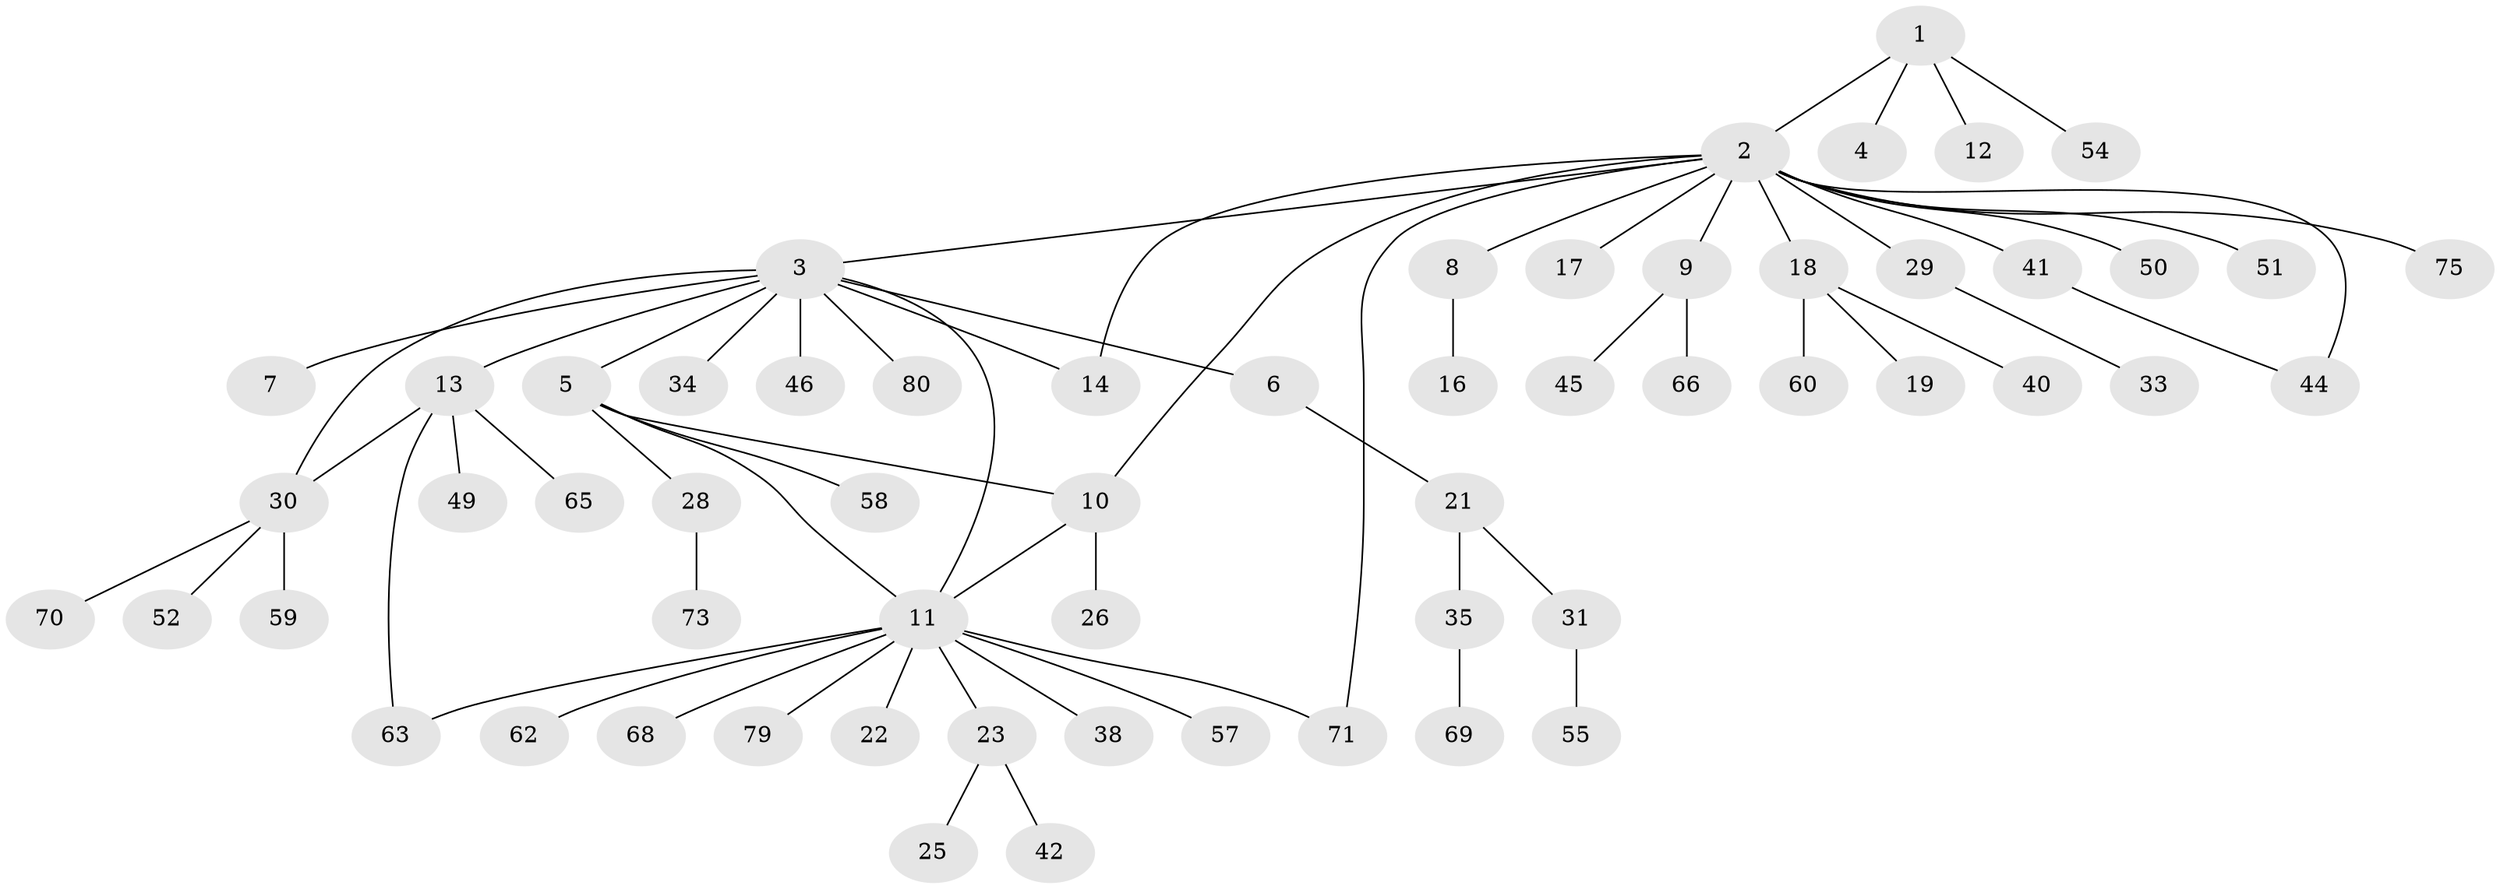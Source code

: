 // original degree distribution, {5: 0.0125, 16: 0.0125, 12: 0.025, 1: 0.575, 6: 0.025, 3: 0.0625, 2: 0.225, 4: 0.0625}
// Generated by graph-tools (version 1.1) at 2025/41/03/06/25 10:41:50]
// undirected, 59 vertices, 66 edges
graph export_dot {
graph [start="1"]
  node [color=gray90,style=filled];
  1 [super="+15"];
  2 [super="+48"];
  3 [super="+61"];
  4;
  5 [super="+74"];
  6 [super="+53"];
  7 [super="+37"];
  8;
  9 [super="+64"];
  10 [super="+24"];
  11 [super="+67"];
  12;
  13 [super="+72"];
  14;
  16;
  17 [super="+76"];
  18 [super="+20"];
  19;
  21 [super="+27"];
  22;
  23 [super="+47"];
  25;
  26;
  28;
  29 [super="+32"];
  30 [super="+36"];
  31 [super="+43"];
  33;
  34 [super="+39"];
  35 [super="+78"];
  38;
  40;
  41;
  42;
  44 [super="+77"];
  45 [super="+56"];
  46;
  49;
  50;
  51;
  52;
  54;
  55;
  57;
  58;
  59;
  60;
  62;
  63;
  65;
  66;
  68;
  69;
  70;
  71;
  73;
  75;
  79;
  80;
  1 -- 2;
  1 -- 4;
  1 -- 12;
  1 -- 54;
  2 -- 3;
  2 -- 8;
  2 -- 9;
  2 -- 10;
  2 -- 14;
  2 -- 17;
  2 -- 18;
  2 -- 29;
  2 -- 41;
  2 -- 50;
  2 -- 51;
  2 -- 71;
  2 -- 75;
  2 -- 44;
  3 -- 5;
  3 -- 6;
  3 -- 7;
  3 -- 11;
  3 -- 13;
  3 -- 14;
  3 -- 30;
  3 -- 34;
  3 -- 46;
  3 -- 80;
  5 -- 10;
  5 -- 11;
  5 -- 28;
  5 -- 58;
  6 -- 21;
  8 -- 16;
  9 -- 45;
  9 -- 66;
  10 -- 26;
  10 -- 11;
  11 -- 22;
  11 -- 23;
  11 -- 38;
  11 -- 57;
  11 -- 62;
  11 -- 68;
  11 -- 71;
  11 -- 79;
  11 -- 63;
  13 -- 49;
  13 -- 63;
  13 -- 65;
  13 -- 30;
  18 -- 19;
  18 -- 60;
  18 -- 40;
  21 -- 35;
  21 -- 31;
  23 -- 25;
  23 -- 42;
  28 -- 73;
  29 -- 33;
  30 -- 52;
  30 -- 70;
  30 -- 59;
  31 -- 55;
  35 -- 69;
  41 -- 44;
}
